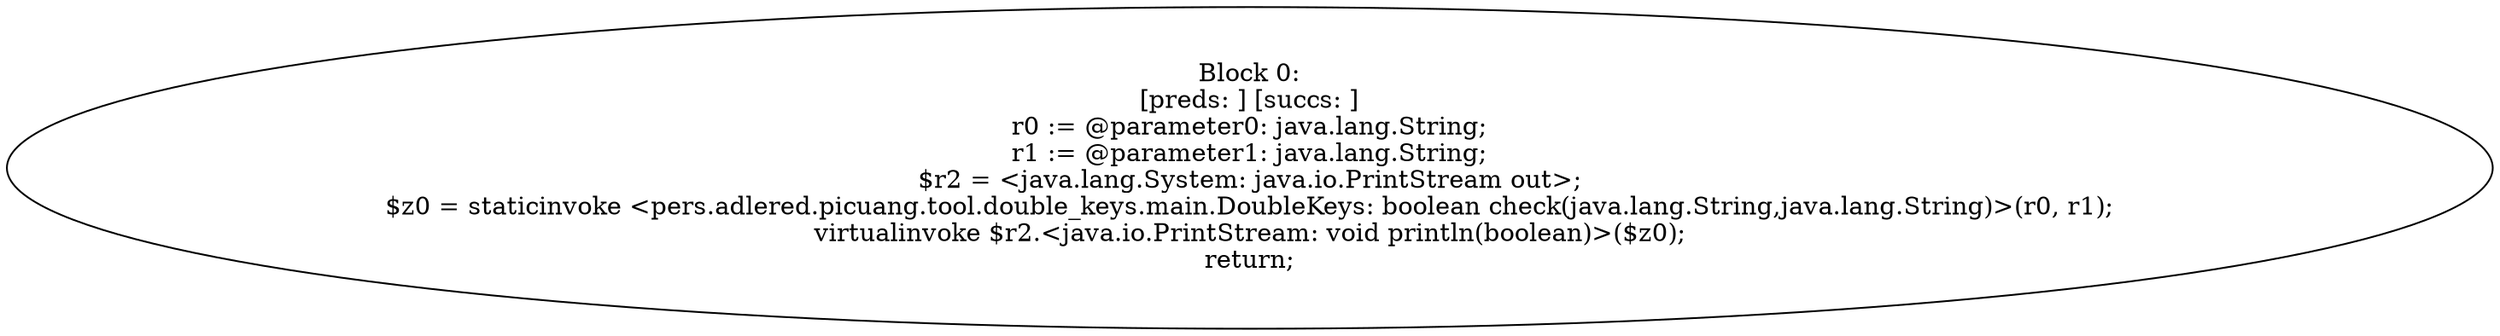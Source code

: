 digraph "unitGraph" {
    "Block 0:
[preds: ] [succs: ]
r0 := @parameter0: java.lang.String;
r1 := @parameter1: java.lang.String;
$r2 = <java.lang.System: java.io.PrintStream out>;
$z0 = staticinvoke <pers.adlered.picuang.tool.double_keys.main.DoubleKeys: boolean check(java.lang.String,java.lang.String)>(r0, r1);
virtualinvoke $r2.<java.io.PrintStream: void println(boolean)>($z0);
return;
"
}
